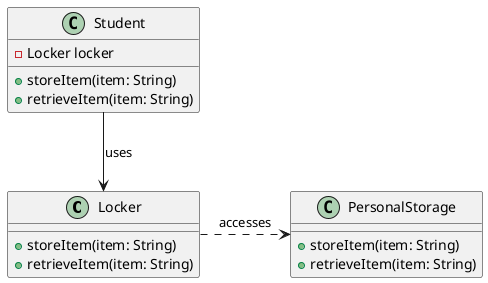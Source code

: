 @startuml

class Locker {
    +storeItem(item: String)
    +retrieveItem(item: String)
}

class PersonalStorage {
    +storeItem(item: String)
    +retrieveItem(item: String)
}

class Student {
    - Locker locker
    +storeItem(item: String)
    +retrieveItem(item: String)
}

Student --> Locker: uses
Locker .right.> PersonalStorage: accesses

@enduml